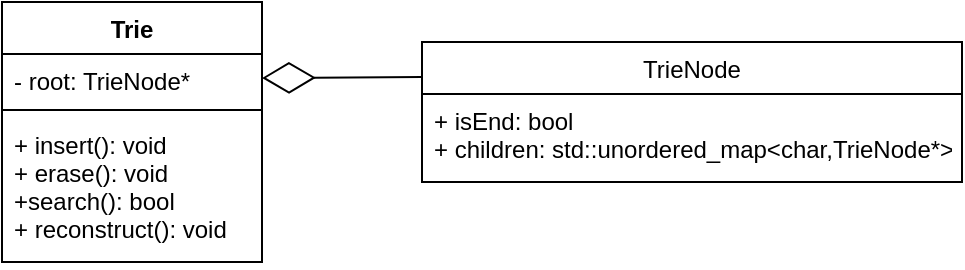 <mxfile>
    <diagram id="qSLV17TJlXzw3Nu95CqW" name="第 1 页">
        <mxGraphModel dx="1344" dy="851" grid="1" gridSize="10" guides="1" tooltips="1" connect="1" arrows="1" fold="1" page="1" pageScale="1" pageWidth="827" pageHeight="1169" math="0" shadow="0">
            <root>
                <mxCell id="0"/>
                <mxCell id="1" parent="0"/>
                <mxCell id="6" value="Trie" style="swimlane;fontStyle=1;align=center;verticalAlign=top;childLayout=stackLayout;horizontal=1;startSize=26;horizontalStack=0;resizeParent=1;resizeParentMax=0;resizeLast=0;collapsible=1;marginBottom=0;" parent="1" vertex="1">
                    <mxGeometry x="100" y="240" width="130" height="130" as="geometry">
                        <mxRectangle x="100" y="240" width="60" height="30" as="alternateBounds"/>
                    </mxGeometry>
                </mxCell>
                <mxCell id="7" value="- root: TrieNode*" style="text;strokeColor=none;fillColor=none;align=left;verticalAlign=top;spacingLeft=4;spacingRight=4;overflow=hidden;rotatable=0;points=[[0,0.5],[1,0.5]];portConstraint=eastwest;" parent="6" vertex="1">
                    <mxGeometry y="26" width="130" height="24" as="geometry"/>
                </mxCell>
                <mxCell id="8" value="" style="line;strokeWidth=1;fillColor=none;align=left;verticalAlign=middle;spacingTop=-1;spacingLeft=3;spacingRight=3;rotatable=0;labelPosition=right;points=[];portConstraint=eastwest;strokeColor=inherit;" parent="6" vertex="1">
                    <mxGeometry y="50" width="130" height="8" as="geometry"/>
                </mxCell>
                <mxCell id="9" value="+ insert(): void&#10;+ erase(): void&#10;+search(): bool&#10;+ reconstruct(): void" style="text;strokeColor=none;fillColor=none;align=left;verticalAlign=top;spacingLeft=4;spacingRight=4;overflow=hidden;rotatable=0;points=[[0,0.5],[1,0.5]];portConstraint=eastwest;" parent="6" vertex="1">
                    <mxGeometry y="58" width="130" height="72" as="geometry"/>
                </mxCell>
                <mxCell id="10" value="" style="endArrow=diamondThin;endFill=0;endSize=24;html=1;entryX=1;entryY=0.5;entryDx=0;entryDy=0;exitX=0;exitY=0.25;exitDx=0;exitDy=0;" parent="1" source="16" target="7" edge="1">
                    <mxGeometry width="160" relative="1" as="geometry">
                        <mxPoint x="330" y="278" as="sourcePoint"/>
                        <mxPoint x="250" y="320" as="targetPoint"/>
                    </mxGeometry>
                </mxCell>
                <mxCell id="16" value="TrieNode" style="swimlane;fontStyle=0;childLayout=stackLayout;horizontal=1;startSize=26;fillColor=none;horizontalStack=0;resizeParent=1;resizeParentMax=0;resizeLast=0;collapsible=1;marginBottom=0;" vertex="1" parent="1">
                    <mxGeometry x="310" y="260" width="270" height="70" as="geometry"/>
                </mxCell>
                <mxCell id="17" value="+ isEnd: bool&#10;+ children: std::unordered_map&lt;char,TrieNode*&gt;" style="text;strokeColor=none;fillColor=none;align=left;verticalAlign=top;spacingLeft=4;spacingRight=4;overflow=hidden;rotatable=0;points=[[0,0.5],[1,0.5]];portConstraint=eastwest;" vertex="1" parent="16">
                    <mxGeometry y="26" width="270" height="44" as="geometry"/>
                </mxCell>
            </root>
        </mxGraphModel>
    </diagram>
</mxfile>
